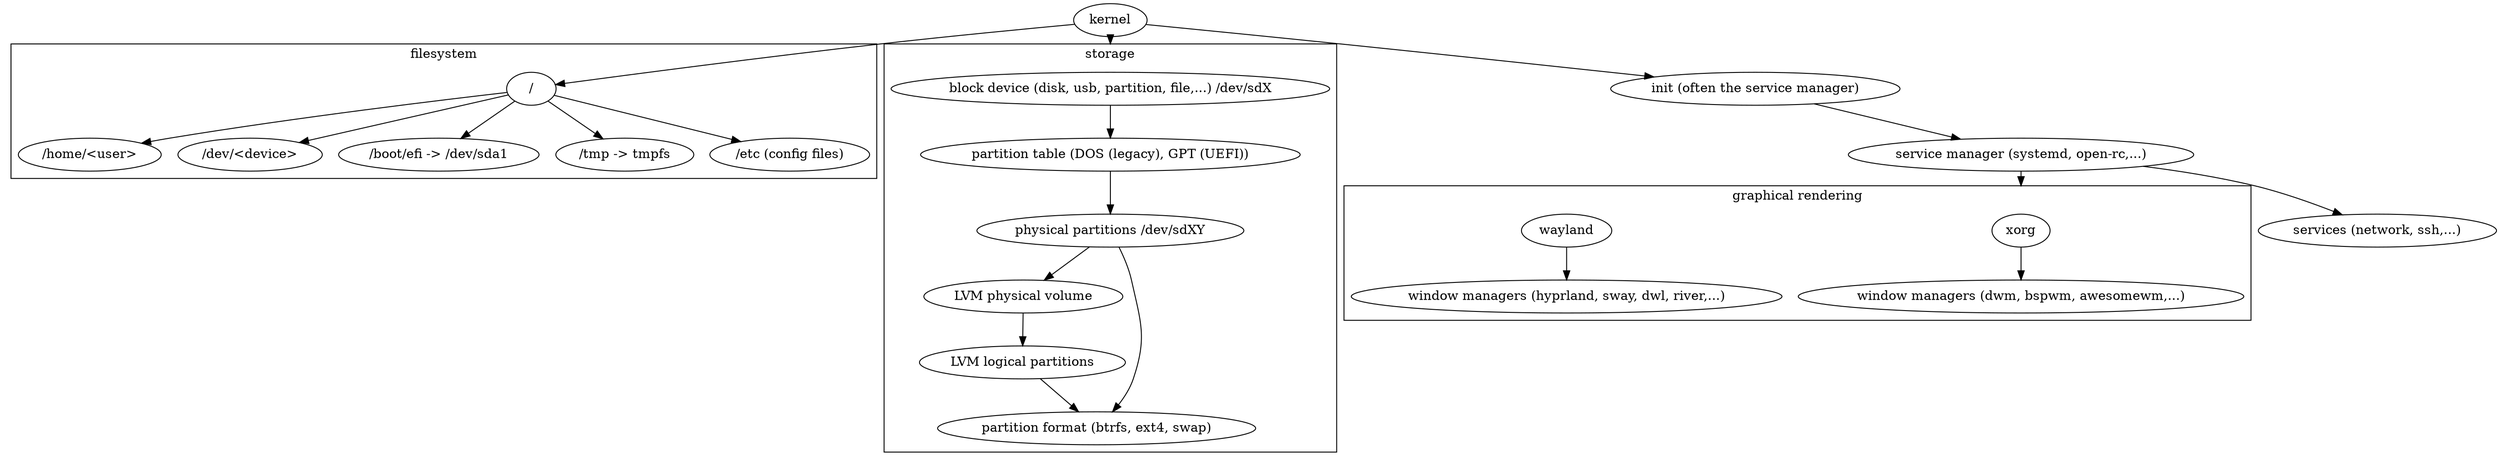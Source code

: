 digraph linux {
	compound = true
	init [label = "init (often the service manager)"]
	service [label = "service manager (systemd, open-rc,...)"]
	kernel

	subgraph cluster_filesystem {
		label = "filesystem"
		"root" [label = "/" ]
		home [label = "/home/<user>"]
		dev [label = "/dev/<device>"]
		boot [label = "/boot/efi -> /dev/sda1"]
		"root" -> home
		"root" -> dev
		"root" -> boot
		"root" -> "/tmp -> tmpfs"
		"root" -> "/etc (config files)"
	}

	subgraph cluster_storage {
		label = "storage"
		device [label = "block device (disk, usb, partition, file,...) /dev/sdX"]
		part_table[label = "partition table (DOS (legacy), GPT (UEFI))"]
		ppart [label = "physical partitions /dev/sdXY"]
		plvm [label = "LVM physical volume"]
		lpart [label="LVM logical partitions"]
		fpart [label = "partition format (btrfs, ext4, swap)"]

		device -> part_table
		part_table -> ppart
		ppart -> fpart
		ppart -> plvm

		plvm -> lpart
		lpart -> fpart
	}

	subgraph cluster_rendering {
		label = "graphical rendering"
		xorg
		wayland

		xwm [label = "window managers (dwm, bspwm, awesomewm,...)"]
		wwm [label = "window managers (hyprland, sway, dwl, river,...)"]

		xorg -> xwm
		wayland -> wwm
	}


	kernel -> "root"
	kernel -> init
	init -> service
	service -> xorg [lhead = cluster_rendering]
	service -> "services (network, ssh,...)"
	kernel -> device [lhead = cluster_storage]
}

